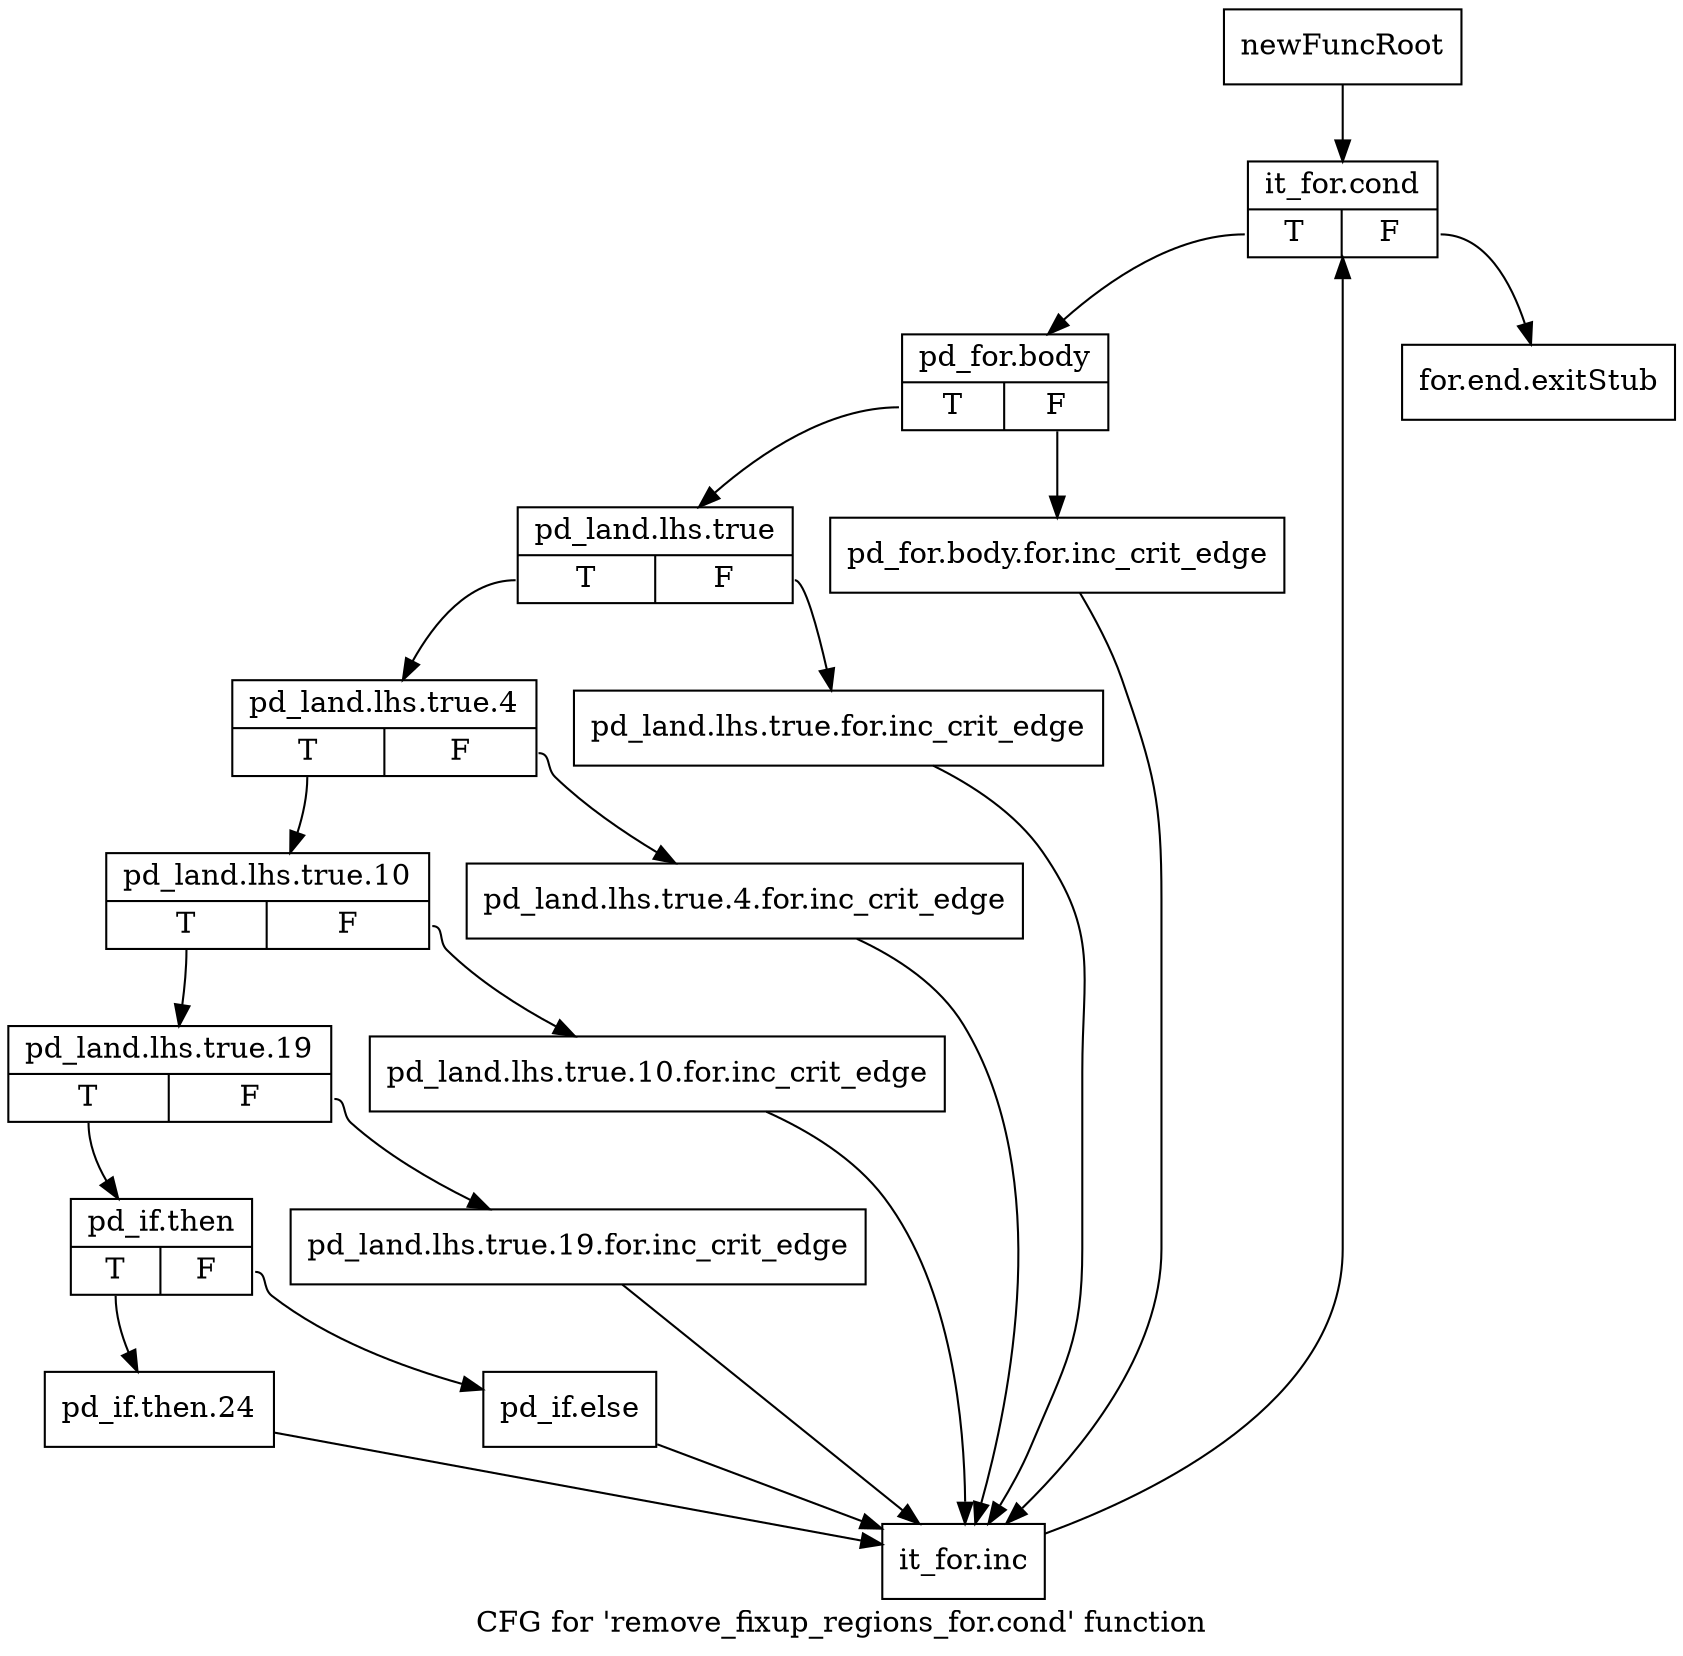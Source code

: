 digraph "CFG for 'remove_fixup_regions_for.cond' function" {
	label="CFG for 'remove_fixup_regions_for.cond' function";

	Node0xacd6f80 [shape=record,label="{newFuncRoot}"];
	Node0xacd6f80 -> Node0xacd7020;
	Node0xacd6fd0 [shape=record,label="{for.end.exitStub}"];
	Node0xacd7020 [shape=record,label="{it_for.cond|{<s0>T|<s1>F}}"];
	Node0xacd7020:s0 -> Node0xacd7070;
	Node0xacd7020:s1 -> Node0xacd6fd0;
	Node0xacd7070 [shape=record,label="{pd_for.body|{<s0>T|<s1>F}}"];
	Node0xacd7070:s0 -> Node0xacca130;
	Node0xacd7070:s1 -> Node0xacd70c0;
	Node0xacd70c0 [shape=record,label="{pd_for.body.for.inc_crit_edge}"];
	Node0xacd70c0 -> Node0xacd7cf0;
	Node0xacca130 [shape=record,label="{pd_land.lhs.true|{<s0>T|<s1>F}}"];
	Node0xacca130:s0 -> Node0xacd7a20;
	Node0xacca130:s1 -> Node0xacd79d0;
	Node0xacd79d0 [shape=record,label="{pd_land.lhs.true.for.inc_crit_edge}"];
	Node0xacd79d0 -> Node0xacd7cf0;
	Node0xacd7a20 [shape=record,label="{pd_land.lhs.true.4|{<s0>T|<s1>F}}"];
	Node0xacd7a20:s0 -> Node0xacd7ac0;
	Node0xacd7a20:s1 -> Node0xacd7a70;
	Node0xacd7a70 [shape=record,label="{pd_land.lhs.true.4.for.inc_crit_edge}"];
	Node0xacd7a70 -> Node0xacd7cf0;
	Node0xacd7ac0 [shape=record,label="{pd_land.lhs.true.10|{<s0>T|<s1>F}}"];
	Node0xacd7ac0:s0 -> Node0xacd7b60;
	Node0xacd7ac0:s1 -> Node0xacd7b10;
	Node0xacd7b10 [shape=record,label="{pd_land.lhs.true.10.for.inc_crit_edge}"];
	Node0xacd7b10 -> Node0xacd7cf0;
	Node0xacd7b60 [shape=record,label="{pd_land.lhs.true.19|{<s0>T|<s1>F}}"];
	Node0xacd7b60:s0 -> Node0xacd7c00;
	Node0xacd7b60:s1 -> Node0xacd7bb0;
	Node0xacd7bb0 [shape=record,label="{pd_land.lhs.true.19.for.inc_crit_edge}"];
	Node0xacd7bb0 -> Node0xacd7cf0;
	Node0xacd7c00 [shape=record,label="{pd_if.then|{<s0>T|<s1>F}}"];
	Node0xacd7c00:s0 -> Node0xacd7ca0;
	Node0xacd7c00:s1 -> Node0xacd7c50;
	Node0xacd7c50 [shape=record,label="{pd_if.else}"];
	Node0xacd7c50 -> Node0xacd7cf0;
	Node0xacd7ca0 [shape=record,label="{pd_if.then.24}"];
	Node0xacd7ca0 -> Node0xacd7cf0;
	Node0xacd7cf0 [shape=record,label="{it_for.inc}"];
	Node0xacd7cf0 -> Node0xacd7020;
}

